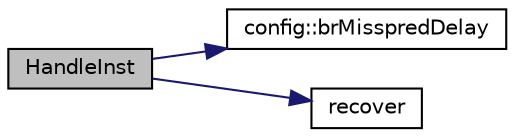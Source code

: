 digraph G
{
  edge [fontname="Helvetica",fontsize="10",labelfontname="Helvetica",labelfontsize="10"];
  node [fontname="Helvetica",fontsize="10",shape=record];
  rankdir=LR;
  Node1 [label="HandleInst",height=0.2,width=0.4,color="black", fillcolor="grey75", style="filled" fontcolor="black"];
  Node1 -> Node2 [color="midnightblue",fontsize="10",style="solid",fontname="Helvetica"];
  Node2 [label="config::brMisspredDelay",height=0.2,width=0.4,color="black", fillcolor="white", style="filled",URL="$classconfig.html#acfdbc61d57ab979c3bc2e3a45d3f88ad"];
  Node1 -> Node3 [color="midnightblue",fontsize="10",style="solid",fontname="Helvetica"];
  Node3 [label="recover",height=0.2,width=0.4,color="black", fillcolor="white", style="filled",URL="$memlog__ctr_8h.html#a505f360905b4ad0fa6e18f19405539ea"];
}
